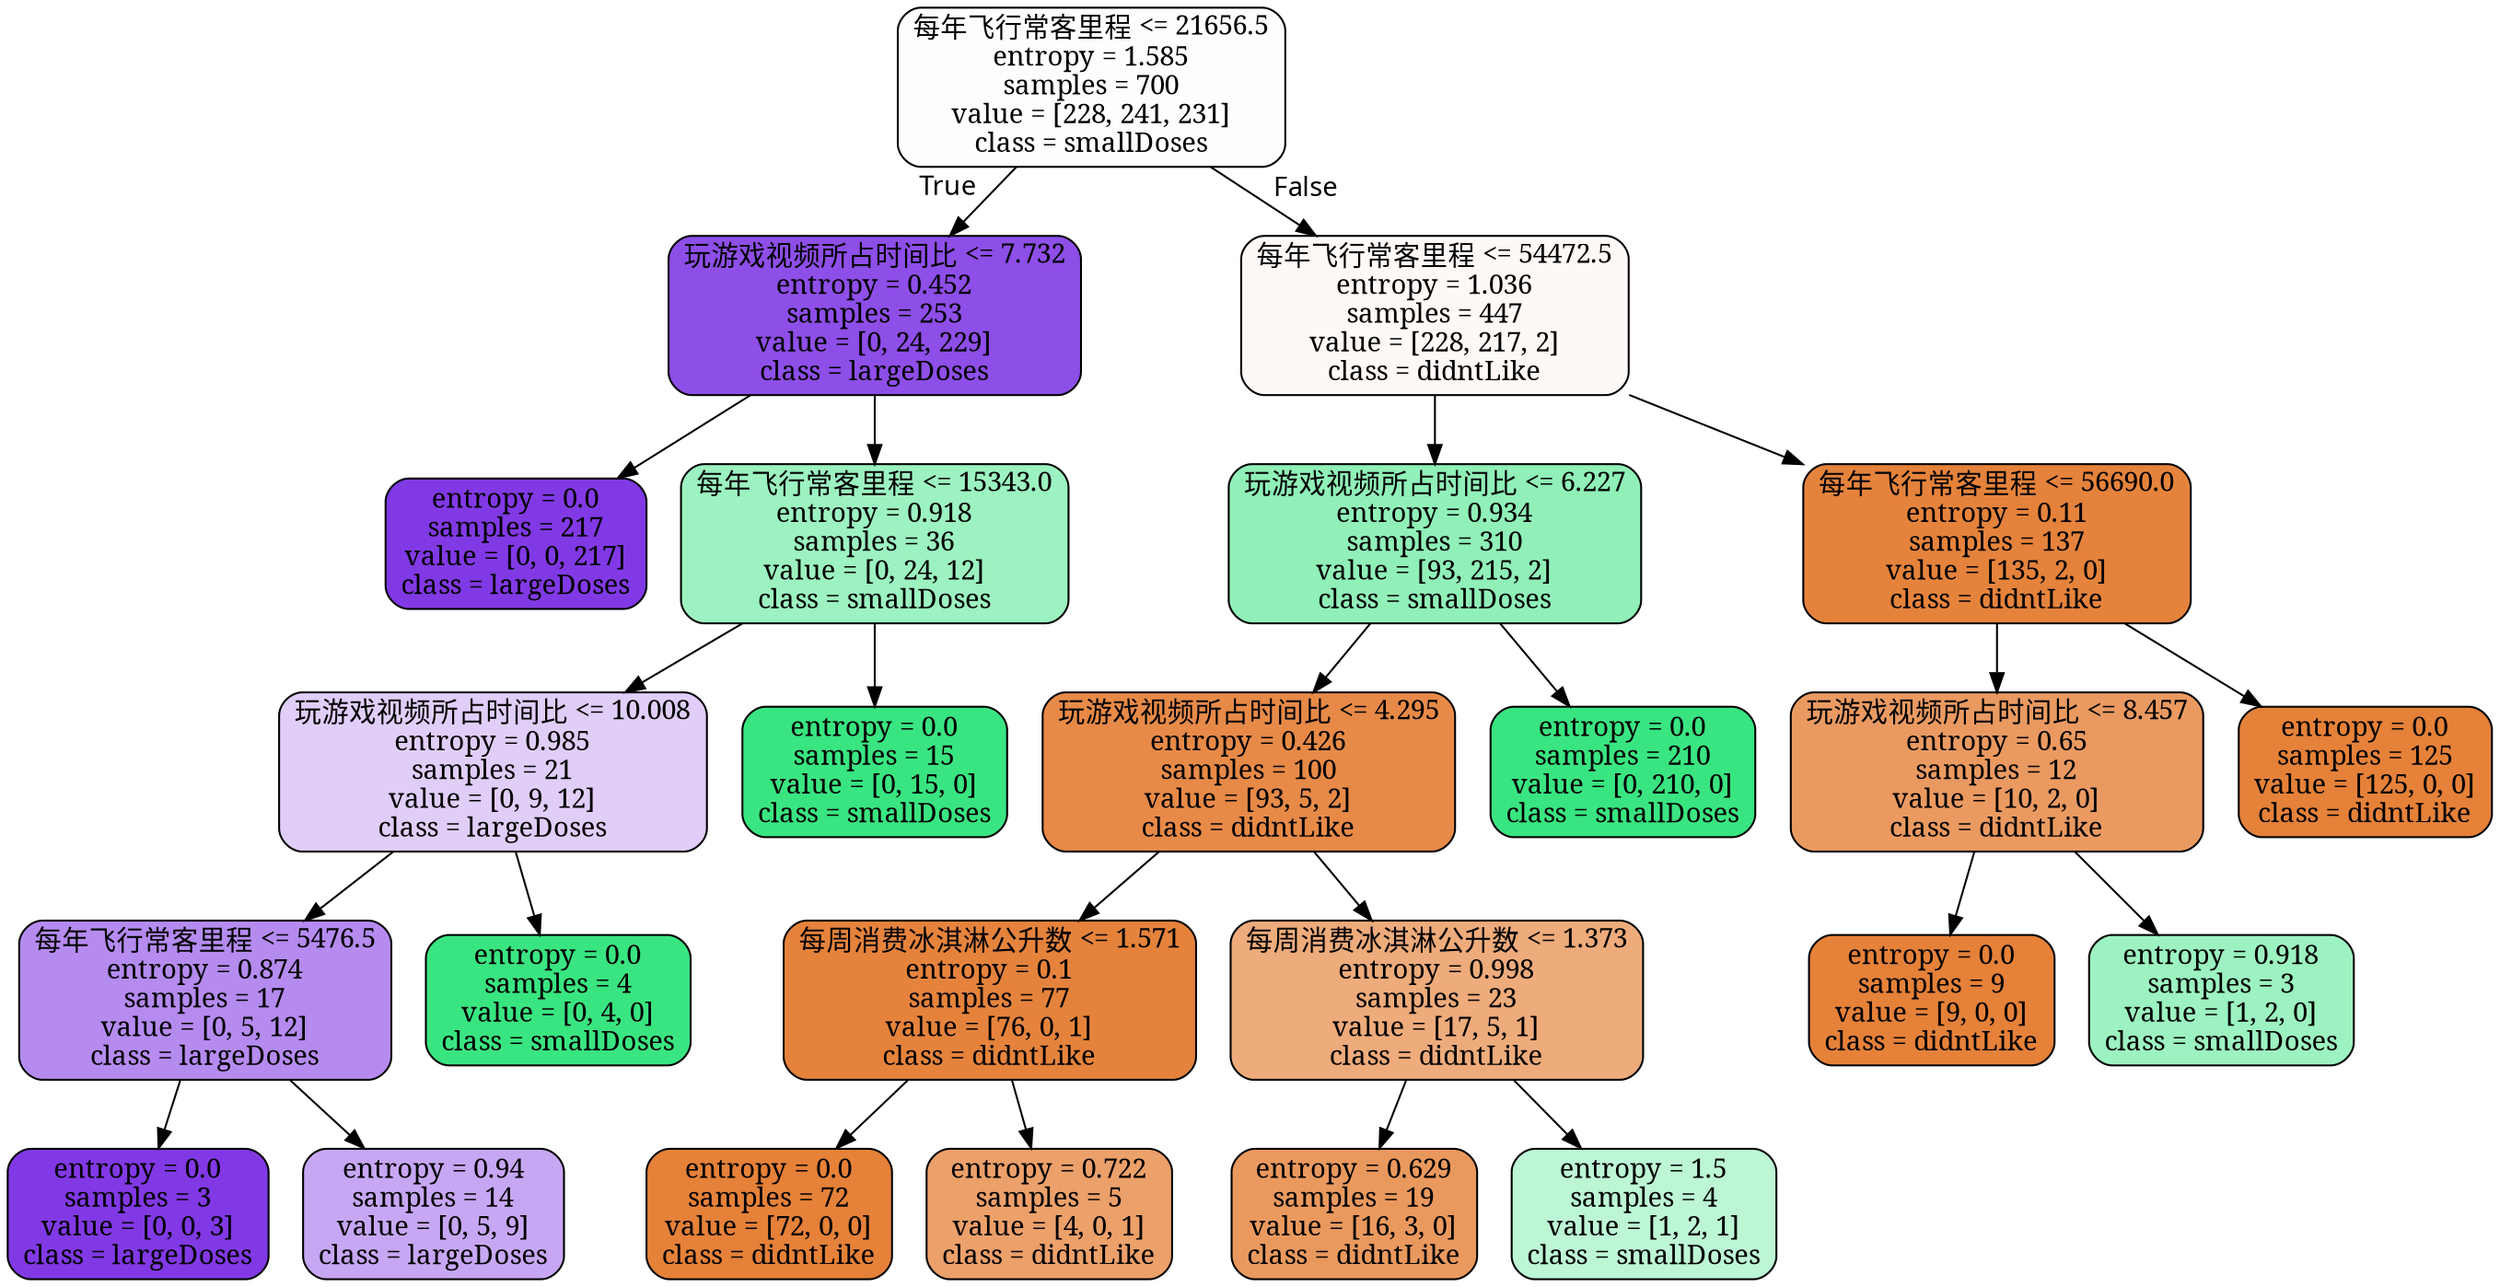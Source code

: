 digraph Tree {
node [shape=box, style="filled, rounded", color="black", fontname="SimSun" size="20,20"] ;
edge [fontname="FangSong"] ;
0 [label="每年飞行常客里程 <= 21656.5\nentropy = 1.585\nsamples = 700\nvalue = [228, 241, 231]\nclass = smallDoses", fillcolor="#fbfefc"] ;
1 [label="玩游戏视频所占时间比 <= 7.732\nentropy = 0.452\nsamples = 253\nvalue = [0, 24, 229]\nclass = largeDoses", fillcolor="#8e4ee8"] ;
0 -> 1 [labeldistance=2.5, labelangle=45, headlabel="True"] ;
2 [label="entropy = 0.0\nsamples = 217\nvalue = [0, 0, 217]\nclass = largeDoses", fillcolor="#8139e5"] ;
1 -> 2 ;
3 [label="每年飞行常客里程 <= 15343.0\nentropy = 0.918\nsamples = 36\nvalue = [0, 24, 12]\nclass = smallDoses", fillcolor="#9cf2c0"] ;
1 -> 3 ;
4 [label="玩游戏视频所占时间比 <= 10.008\nentropy = 0.985\nsamples = 21\nvalue = [0, 9, 12]\nclass = largeDoses", fillcolor="#e0cef8"] ;
3 -> 4 ;
5 [label="每年飞行常客里程 <= 5476.5\nentropy = 0.874\nsamples = 17\nvalue = [0, 5, 12]\nclass = largeDoses", fillcolor="#b58bf0"] ;
4 -> 5 ;
6 [label="entropy = 0.0\nsamples = 3\nvalue = [0, 0, 3]\nclass = largeDoses", fillcolor="#8139e5"] ;
5 -> 6 ;
7 [label="entropy = 0.94\nsamples = 14\nvalue = [0, 5, 9]\nclass = largeDoses", fillcolor="#c7a7f3"] ;
5 -> 7 ;
8 [label="entropy = 0.0\nsamples = 4\nvalue = [0, 4, 0]\nclass = smallDoses", fillcolor="#39e581"] ;
4 -> 8 ;
9 [label="entropy = 0.0\nsamples = 15\nvalue = [0, 15, 0]\nclass = smallDoses", fillcolor="#39e581"] ;
3 -> 9 ;
10 [label="每年飞行常客里程 <= 54472.5\nentropy = 1.036\nsamples = 447\nvalue = [228, 217, 2]\nclass = didntLike", fillcolor="#fef9f6"] ;
0 -> 10 [labeldistance=2.5, labelangle=-45, headlabel="False"] ;
11 [label="玩游戏视频所占时间比 <= 6.227\nentropy = 0.934\nsamples = 310\nvalue = [93, 215, 2]\nclass = smallDoses", fillcolor="#90f0b8"] ;
10 -> 11 ;
12 [label="玩游戏视频所占时间比 <= 4.295\nentropy = 0.426\nsamples = 100\nvalue = [93, 5, 2]\nclass = didntLike", fillcolor="#e78a48"] ;
11 -> 12 ;
13 [label="每周消费冰淇淋公升数 <= 1.571\nentropy = 0.1\nsamples = 77\nvalue = [76, 0, 1]\nclass = didntLike", fillcolor="#e5833c"] ;
12 -> 13 ;
14 [label="entropy = 0.0\nsamples = 72\nvalue = [72, 0, 0]\nclass = didntLike", fillcolor="#e58139"] ;
13 -> 14 ;
15 [label="entropy = 0.722\nsamples = 5\nvalue = [4, 0, 1]\nclass = didntLike", fillcolor="#eca06a"] ;
13 -> 15 ;
16 [label="每周消费冰淇淋公升数 <= 1.373\nentropy = 0.998\nsamples = 23\nvalue = [17, 5, 1]\nclass = didntLike", fillcolor="#eeab7b"] ;
12 -> 16 ;
17 [label="entropy = 0.629\nsamples = 19\nvalue = [16, 3, 0]\nclass = didntLike", fillcolor="#ea995e"] ;
16 -> 17 ;
18 [label="entropy = 1.5\nsamples = 4\nvalue = [1, 2, 1]\nclass = smallDoses", fillcolor="#bdf6d5"] ;
16 -> 18 ;
19 [label="entropy = 0.0\nsamples = 210\nvalue = [0, 210, 0]\nclass = smallDoses", fillcolor="#39e581"] ;
11 -> 19 ;
20 [label="每年飞行常客里程 <= 56690.0\nentropy = 0.11\nsamples = 137\nvalue = [135, 2, 0]\nclass = didntLike", fillcolor="#e5833c"] ;
10 -> 20 ;
21 [label="玩游戏视频所占时间比 <= 8.457\nentropy = 0.65\nsamples = 12\nvalue = [10, 2, 0]\nclass = didntLike", fillcolor="#ea9a61"] ;
20 -> 21 ;
22 [label="entropy = 0.0\nsamples = 9\nvalue = [9, 0, 0]\nclass = didntLike", fillcolor="#e58139"] ;
21 -> 22 ;
23 [label="entropy = 0.918\nsamples = 3\nvalue = [1, 2, 0]\nclass = smallDoses", fillcolor="#9cf2c0"] ;
21 -> 23 ;
24 [label="entropy = 0.0\nsamples = 125\nvalue = [125, 0, 0]\nclass = didntLike", fillcolor="#e58139"] ;
20 -> 24 ;
}
